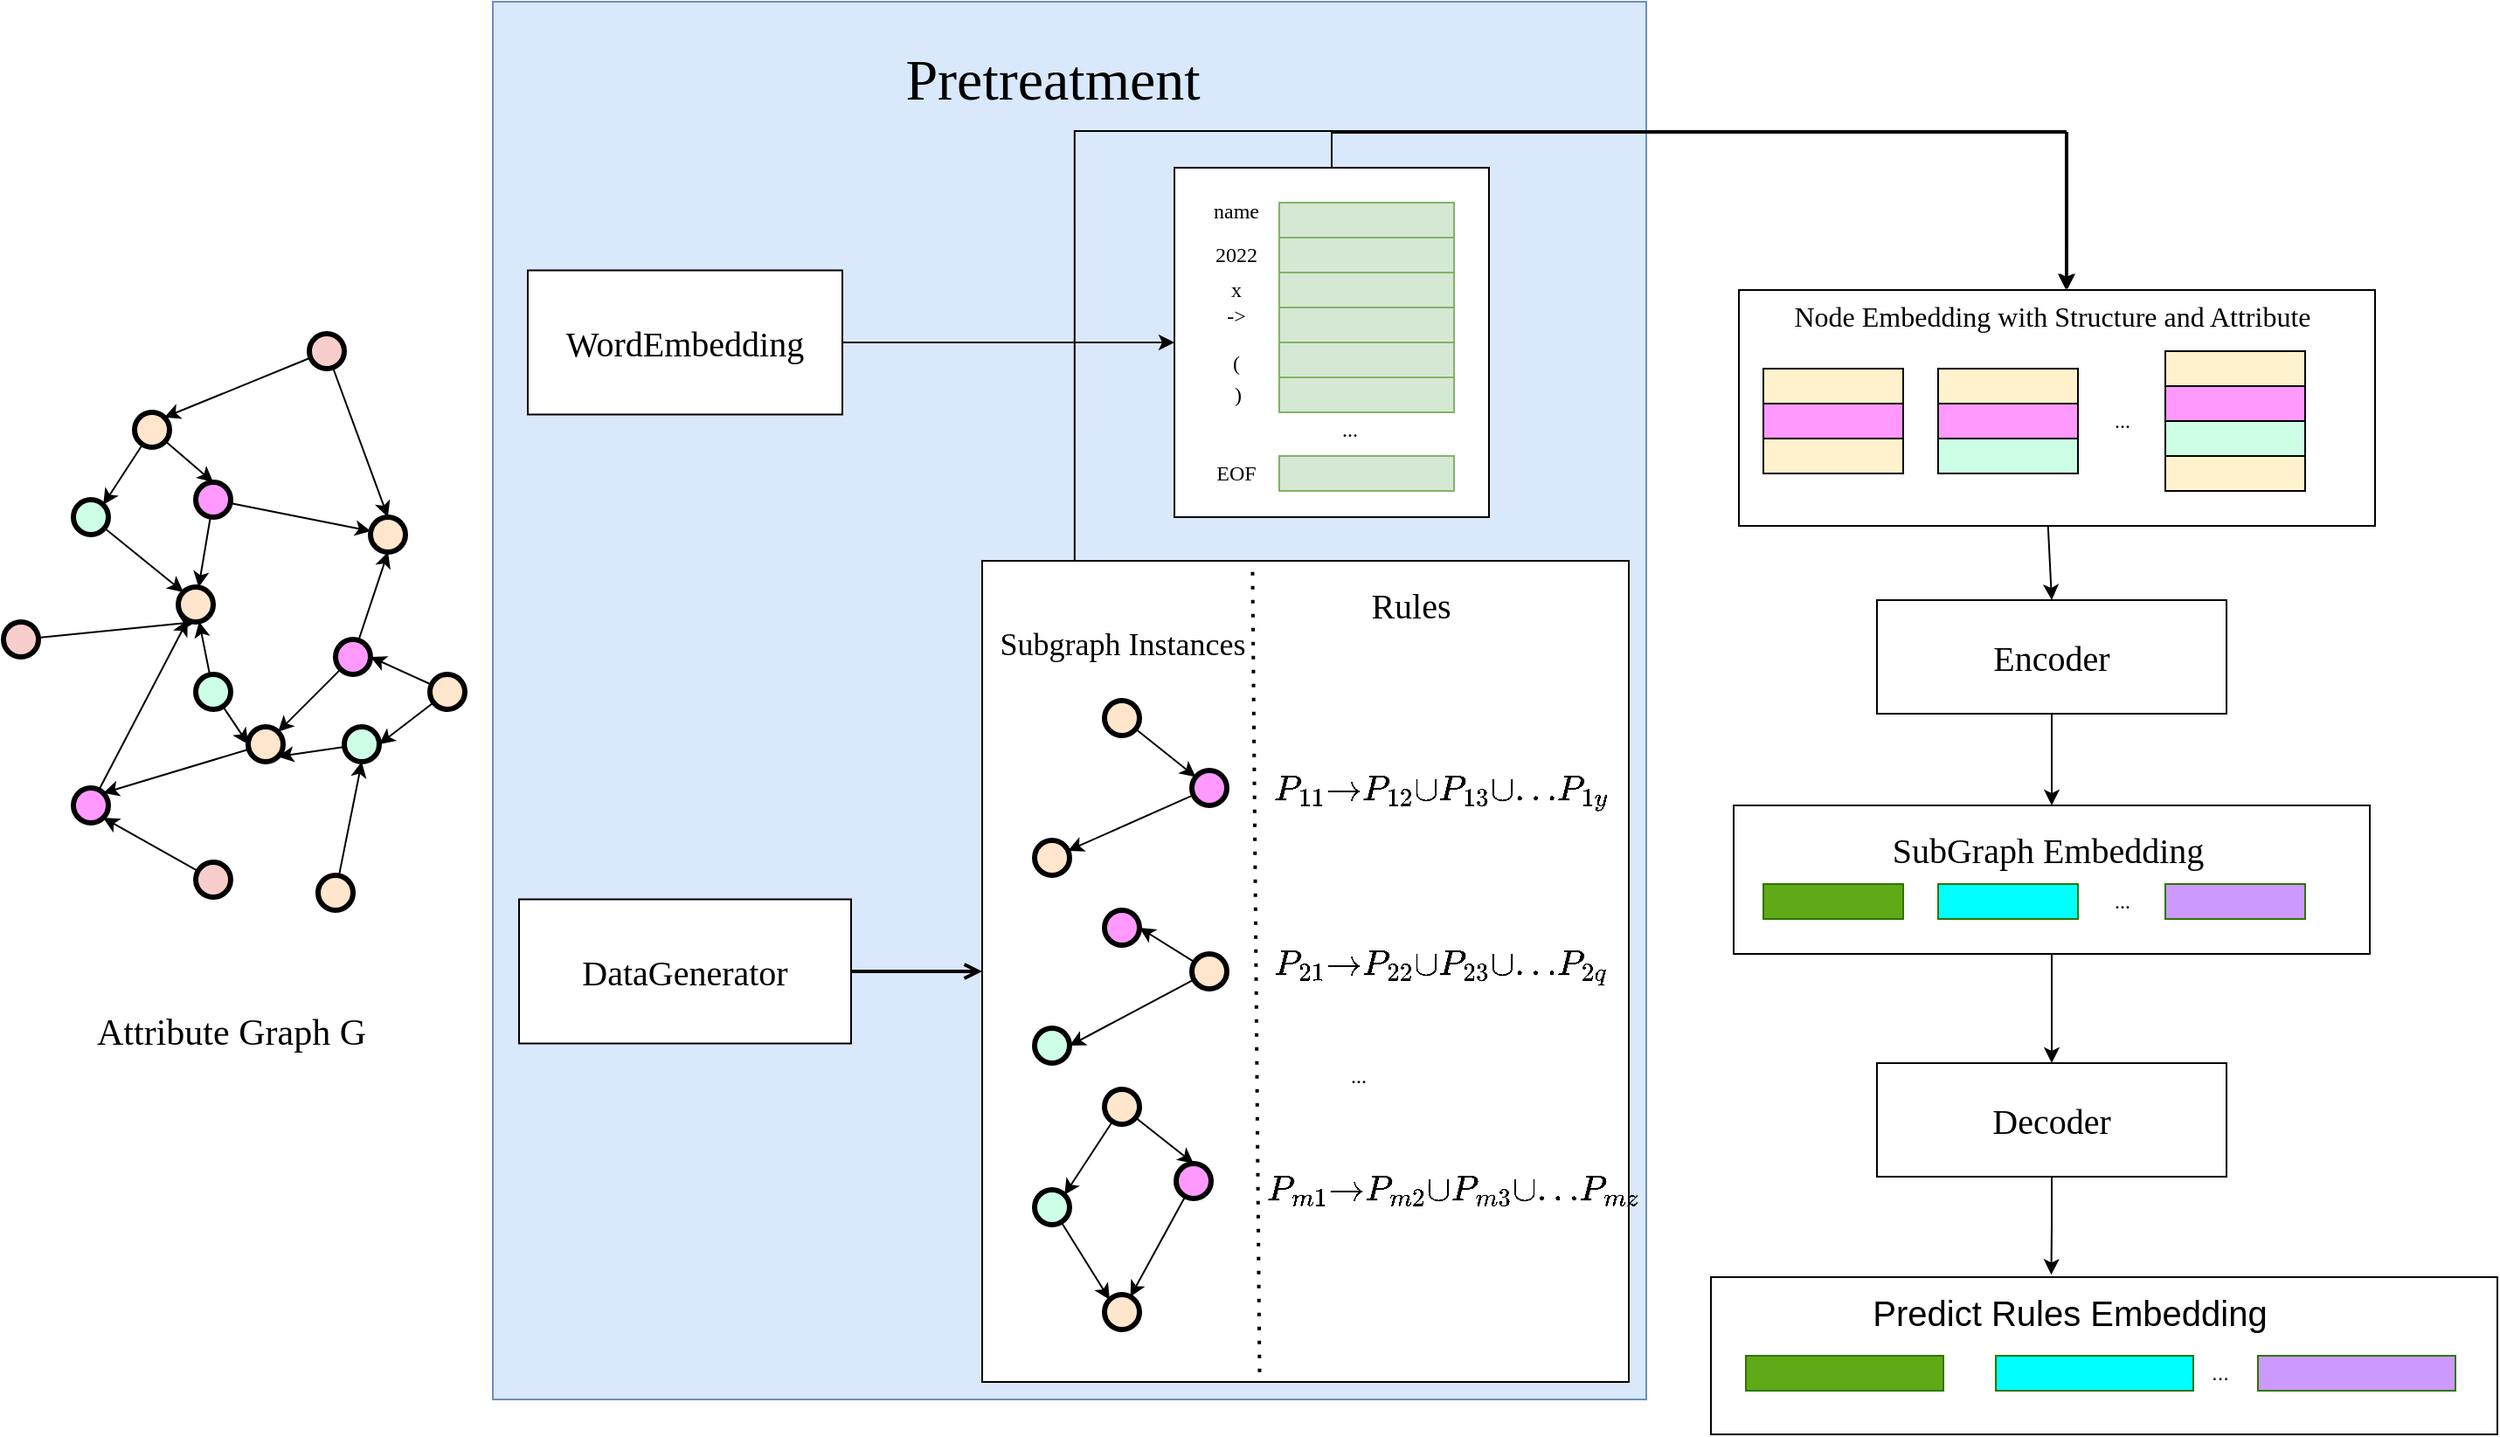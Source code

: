 <mxfile version="21.3.2" type="github">
  <diagram id="YgVjmNeeTJTMkVuTX1qY" name="第 1 页">
    <mxGraphModel dx="2221" dy="1983" grid="1" gridSize="10" guides="1" tooltips="1" connect="1" arrows="1" fold="1" page="1" pageScale="1" pageWidth="827" pageHeight="1169" math="1" shadow="0">
      <root>
        <mxCell id="0" />
        <mxCell id="1" parent="0" />
        <mxCell id="9s3qkHR6bOh1nxQZLDKp-53" value="" style="whiteSpace=wrap;html=1;" vertex="1" parent="1">
          <mxGeometry x="827" y="340" width="450" height="90" as="geometry" />
        </mxCell>
        <mxCell id="9s3qkHR6bOh1nxQZLDKp-37" value="" style="rounded=0;whiteSpace=wrap;html=1;gradientDirection=north;fillColor=#dae8fc;strokeColor=#6c8ebf;fontFamily=Times New Roman;" vertex="1" parent="1">
          <mxGeometry x="130" y="-390" width="660" height="800" as="geometry" />
        </mxCell>
        <mxCell id="9s3qkHR6bOh1nxQZLDKp-43" style="edgeStyle=orthogonalEdgeStyle;rounded=0;orthogonalLoop=1;jettySize=auto;html=1;entryX=0.528;entryY=-0.011;entryDx=0;entryDy=0;entryPerimeter=0;fontFamily=Times New Roman;" edge="1" parent="1" source="9s3qkHR6bOh1nxQZLDKp-35" target="o_sgE8OzQir2t5ASwDxD-76">
          <mxGeometry relative="1" as="geometry">
            <Array as="points">
              <mxPoint x="610" y="-315" />
              <mxPoint x="1031" y="-315" />
            </Array>
          </mxGeometry>
        </mxCell>
        <mxCell id="9s3qkHR6bOh1nxQZLDKp-35" value="" style="rounded=0;whiteSpace=wrap;html=1;fontFamily=Times New Roman;" vertex="1" parent="1">
          <mxGeometry x="520" y="-295" width="180" height="200" as="geometry" />
        </mxCell>
        <mxCell id="9s3qkHR6bOh1nxQZLDKp-46" style="edgeStyle=orthogonalEdgeStyle;rounded=0;orthogonalLoop=1;jettySize=auto;html=1;entryX=0.5;entryY=0;entryDx=0;entryDy=0;" edge="1" parent="1" source="9s3qkHR6bOh1nxQZLDKp-29" target="9s3qkHR6bOh1nxQZLDKp-33">
          <mxGeometry relative="1" as="geometry" />
        </mxCell>
        <mxCell id="9s3qkHR6bOh1nxQZLDKp-29" value="" style="rounded=0;whiteSpace=wrap;html=1;fontFamily=Times New Roman;" vertex="1" parent="1">
          <mxGeometry x="840" y="70" width="364" height="85" as="geometry" />
        </mxCell>
        <mxCell id="o_sgE8OzQir2t5ASwDxD-75" value="" style="rounded=0;whiteSpace=wrap;html=1;strokeWidth=1;fontFamily=Times New Roman;fontSize=12;" parent="1" vertex="1">
          <mxGeometry x="843" y="-225" width="364" height="135" as="geometry" />
        </mxCell>
        <mxCell id="o_sgE8OzQir2t5ASwDxD-49" value="" style="rounded=0;whiteSpace=wrap;html=1;strokeWidth=1;fontFamily=Times New Roman;fontSize=12;" parent="1" vertex="1">
          <mxGeometry x="410" y="-70" width="370" height="470" as="geometry" />
        </mxCell>
        <mxCell id="9s3qkHR6bOh1nxQZLDKp-32" style="edgeStyle=orthogonalEdgeStyle;rounded=0;orthogonalLoop=1;jettySize=auto;html=1;entryX=0.5;entryY=0;entryDx=0;entryDy=0;fontFamily=Times New Roman;" edge="1" parent="1" source="hbj6Zmw99jq0ys3fm93o-1" target="9s3qkHR6bOh1nxQZLDKp-29">
          <mxGeometry relative="1" as="geometry" />
        </mxCell>
        <mxCell id="hbj6Zmw99jq0ys3fm93o-1" value="&lt;font style=&quot;font-size: 20px;&quot;&gt;Encoder&lt;/font&gt;" style="rounded=0;whiteSpace=wrap;html=1;fontFamily=Times New Roman;" parent="1" vertex="1">
          <mxGeometry x="922" y="-47.5" width="200" height="65" as="geometry" />
        </mxCell>
        <mxCell id="o_sgE8OzQir2t5ASwDxD-80" style="edgeStyle=none;shape=connector;rounded=0;orthogonalLoop=1;jettySize=auto;html=1;labelBackgroundColor=default;strokeColor=default;strokeWidth=2;fontFamily=Times New Roman;fontSize=12;fontColor=#000000;endArrow=open;endFill=0;" parent="1" source="hbj6Zmw99jq0ys3fm93o-16" target="o_sgE8OzQir2t5ASwDxD-49" edge="1">
          <mxGeometry relative="1" as="geometry" />
        </mxCell>
        <mxCell id="hbj6Zmw99jq0ys3fm93o-16" value="&lt;font style=&quot;font-size: 20px;&quot;&gt;DataGenerator&lt;/font&gt;" style="rounded=0;whiteSpace=wrap;html=1;fontFamily=Times New Roman;" parent="1" vertex="1">
          <mxGeometry x="145" y="123.75" width="190" height="82.5" as="geometry" />
        </mxCell>
        <mxCell id="hbj6Zmw99jq0ys3fm93o-36" value="&lt;font style=&quot;font-size: 21px;&quot;&gt;Attribute Graph G&lt;/font&gt;" style="text;html=1;align=center;verticalAlign=middle;resizable=0;points=[];autosize=1;strokeColor=none;fillColor=none;fontSize=16;strokeWidth=3;fontFamily=Times New Roman;" parent="1" vertex="1">
          <mxGeometry x="-110" y="180" width="180" height="40" as="geometry" />
        </mxCell>
        <mxCell id="hbj6Zmw99jq0ys3fm93o-18" value="" style="ellipse;whiteSpace=wrap;html=1;aspect=fixed;fillColor=#FF99FF;strokeColor=#000000;strokeWidth=3;fontFamily=Times New Roman;" parent="1" vertex="1">
          <mxGeometry x="-40" y="-115" width="20" height="20" as="geometry" />
        </mxCell>
        <mxCell id="hbj6Zmw99jq0ys3fm93o-19" value="" style="ellipse;whiteSpace=wrap;html=1;aspect=fixed;fillColor=#CCFFE6;strokeColor=#000000;strokeWidth=3;fontFamily=Times New Roman;" parent="1" vertex="1">
          <mxGeometry x="-110" y="-105" width="20" height="20" as="geometry" />
        </mxCell>
        <mxCell id="hbj6Zmw99jq0ys3fm93o-20" value="" style="ellipse;whiteSpace=wrap;html=1;aspect=fixed;fillColor=#ffe6cc;strokeColor=#000000;strokeWidth=3;fontFamily=Times New Roman;" parent="1" vertex="1">
          <mxGeometry x="60" y="-95" width="20" height="20" as="geometry" />
        </mxCell>
        <mxCell id="hbj6Zmw99jq0ys3fm93o-29" style="edgeStyle=none;rounded=0;orthogonalLoop=1;jettySize=auto;html=1;fontFamily=Times New Roman;" parent="1" source="hbj6Zmw99jq0ys3fm93o-18" target="hbj6Zmw99jq0ys3fm93o-20" edge="1">
          <mxGeometry relative="1" as="geometry" />
        </mxCell>
        <mxCell id="o_sgE8OzQir2t5ASwDxD-15" style="edgeStyle=none;rounded=0;orthogonalLoop=1;jettySize=auto;html=1;entryX=0;entryY=0.5;entryDx=0;entryDy=0;strokeWidth=1;fontFamily=Times New Roman;fontSize=12;fontColor=#000000;" parent="1" source="hbj6Zmw99jq0ys3fm93o-21" target="hbj6Zmw99jq0ys3fm93o-26" edge="1">
          <mxGeometry relative="1" as="geometry" />
        </mxCell>
        <mxCell id="hbj6Zmw99jq0ys3fm93o-21" value="" style="ellipse;whiteSpace=wrap;html=1;aspect=fixed;fillColor=#CCFFE6;strokeColor=#000000;strokeWidth=3;fontFamily=Times New Roman;" parent="1" vertex="1">
          <mxGeometry x="-40" y="-5" width="20" height="20" as="geometry" />
        </mxCell>
        <mxCell id="hbj6Zmw99jq0ys3fm93o-22" value="" style="ellipse;whiteSpace=wrap;html=1;aspect=fixed;fillColor=#ffe6cc;strokeColor=#000000;strokeWidth=3;fontFamily=Times New Roman;" parent="1" vertex="1">
          <mxGeometry x="-50" y="-55" width="20" height="20" as="geometry" />
        </mxCell>
        <mxCell id="hbj6Zmw99jq0ys3fm93o-28" style="rounded=0;orthogonalLoop=1;jettySize=auto;html=1;fontFamily=Times New Roman;" parent="1" source="hbj6Zmw99jq0ys3fm93o-18" target="hbj6Zmw99jq0ys3fm93o-22" edge="1">
          <mxGeometry relative="1" as="geometry" />
        </mxCell>
        <mxCell id="hbj6Zmw99jq0ys3fm93o-33" style="edgeStyle=none;rounded=0;orthogonalLoop=1;jettySize=auto;html=1;entryX=0;entryY=0;entryDx=0;entryDy=0;fontFamily=Times New Roman;" parent="1" source="hbj6Zmw99jq0ys3fm93o-19" target="hbj6Zmw99jq0ys3fm93o-22" edge="1">
          <mxGeometry relative="1" as="geometry" />
        </mxCell>
        <mxCell id="hbj6Zmw99jq0ys3fm93o-32" style="edgeStyle=none;rounded=0;orthogonalLoop=1;jettySize=auto;html=1;fontFamily=Times New Roman;" parent="1" source="hbj6Zmw99jq0ys3fm93o-21" target="hbj6Zmw99jq0ys3fm93o-22" edge="1">
          <mxGeometry relative="1" as="geometry" />
        </mxCell>
        <mxCell id="o_sgE8OzQir2t5ASwDxD-7" style="edgeStyle=none;rounded=0;orthogonalLoop=1;jettySize=auto;html=1;entryX=0.5;entryY=1;entryDx=0;entryDy=0;strokeWidth=1;fontFamily=Times New Roman;fontSize=12;fontColor=#000000;" parent="1" source="hbj6Zmw99jq0ys3fm93o-23" target="hbj6Zmw99jq0ys3fm93o-20" edge="1">
          <mxGeometry relative="1" as="geometry" />
        </mxCell>
        <mxCell id="hbj6Zmw99jq0ys3fm93o-23" value="" style="ellipse;whiteSpace=wrap;html=1;aspect=fixed;fillColor=#FF99FF;strokeColor=#000000;strokeWidth=3;fontFamily=Times New Roman;" parent="1" vertex="1">
          <mxGeometry x="40" y="-25" width="20" height="20" as="geometry" />
        </mxCell>
        <mxCell id="9s3qkHR6bOh1nxQZLDKp-66" style="rounded=0;orthogonalLoop=1;jettySize=auto;html=1;entryX=1;entryY=0;entryDx=0;entryDy=0;" edge="1" parent="1" source="hbj6Zmw99jq0ys3fm93o-26" target="9s3qkHR6bOh1nxQZLDKp-63">
          <mxGeometry relative="1" as="geometry" />
        </mxCell>
        <mxCell id="hbj6Zmw99jq0ys3fm93o-26" value="" style="ellipse;whiteSpace=wrap;html=1;aspect=fixed;fillColor=#ffe6cc;strokeColor=#000000;strokeWidth=3;fontFamily=Times New Roman;" parent="1" vertex="1">
          <mxGeometry x="-10" y="25" width="20" height="20" as="geometry" />
        </mxCell>
        <mxCell id="hbj6Zmw99jq0ys3fm93o-31" style="edgeStyle=none;rounded=0;orthogonalLoop=1;jettySize=auto;html=1;fontFamily=Times New Roman;" parent="1" source="hbj6Zmw99jq0ys3fm93o-23" target="hbj6Zmw99jq0ys3fm93o-26" edge="1">
          <mxGeometry relative="1" as="geometry" />
        </mxCell>
        <mxCell id="o_sgE8OzQir2t5ASwDxD-13" style="edgeStyle=none;rounded=0;orthogonalLoop=1;jettySize=auto;html=1;entryX=1;entryY=1;entryDx=0;entryDy=0;strokeWidth=1;fontFamily=Times New Roman;fontSize=12;fontColor=#000000;" parent="1" source="o_sgE8OzQir2t5ASwDxD-12" target="hbj6Zmw99jq0ys3fm93o-26" edge="1">
          <mxGeometry relative="1" as="geometry" />
        </mxCell>
        <mxCell id="o_sgE8OzQir2t5ASwDxD-12" value="" style="ellipse;whiteSpace=wrap;html=1;aspect=fixed;fillColor=#CCFFE6;strokeColor=#000000;strokeWidth=3;fontFamily=Times New Roman;" parent="1" vertex="1">
          <mxGeometry x="45" y="25" width="20" height="20" as="geometry" />
        </mxCell>
        <mxCell id="o_sgE8OzQir2t5ASwDxD-22" style="edgeStyle=none;rounded=0;orthogonalLoop=1;jettySize=auto;html=1;entryX=1;entryY=0.5;entryDx=0;entryDy=0;strokeWidth=1;fontFamily=Times New Roman;fontSize=12;fontColor=#000000;" parent="1" source="o_sgE8OzQir2t5ASwDxD-17" target="o_sgE8OzQir2t5ASwDxD-12" edge="1">
          <mxGeometry relative="1" as="geometry" />
        </mxCell>
        <mxCell id="o_sgE8OzQir2t5ASwDxD-23" style="edgeStyle=none;rounded=0;orthogonalLoop=1;jettySize=auto;html=1;entryX=1;entryY=0.5;entryDx=0;entryDy=0;strokeWidth=1;fontFamily=Times New Roman;fontSize=12;fontColor=#000000;" parent="1" source="o_sgE8OzQir2t5ASwDxD-17" target="hbj6Zmw99jq0ys3fm93o-23" edge="1">
          <mxGeometry relative="1" as="geometry" />
        </mxCell>
        <mxCell id="o_sgE8OzQir2t5ASwDxD-17" value="" style="ellipse;whiteSpace=wrap;html=1;aspect=fixed;fillColor=#ffe6cc;strokeColor=#000000;strokeWidth=3;fontFamily=Times New Roman;" parent="1" vertex="1">
          <mxGeometry x="94" y="-5" width="20" height="20" as="geometry" />
        </mxCell>
        <mxCell id="o_sgE8OzQir2t5ASwDxD-25" style="edgeStyle=none;rounded=0;orthogonalLoop=1;jettySize=auto;html=1;entryX=0.5;entryY=1;entryDx=0;entryDy=0;strokeWidth=1;fontFamily=Times New Roman;fontSize=12;fontColor=#000000;" parent="1" source="o_sgE8OzQir2t5ASwDxD-18" target="hbj6Zmw99jq0ys3fm93o-22" edge="1">
          <mxGeometry relative="1" as="geometry" />
        </mxCell>
        <mxCell id="o_sgE8OzQir2t5ASwDxD-18" value="" style="ellipse;whiteSpace=wrap;html=1;aspect=fixed;fillColor=#f8cecc;strokeColor=#000000;strokeWidth=3;fontFamily=Times New Roman;" parent="1" vertex="1">
          <mxGeometry x="-150" y="-35" width="20" height="20" as="geometry" />
        </mxCell>
        <mxCell id="o_sgE8OzQir2t5ASwDxD-20" style="edgeStyle=none;rounded=0;orthogonalLoop=1;jettySize=auto;html=1;entryX=1;entryY=0;entryDx=0;entryDy=0;strokeWidth=1;fontFamily=Times New Roman;fontSize=12;fontColor=#000000;" parent="1" source="o_sgE8OzQir2t5ASwDxD-19" target="hbj6Zmw99jq0ys3fm93o-19" edge="1">
          <mxGeometry relative="1" as="geometry" />
        </mxCell>
        <mxCell id="o_sgE8OzQir2t5ASwDxD-21" style="edgeStyle=none;rounded=0;orthogonalLoop=1;jettySize=auto;html=1;entryX=0.5;entryY=0;entryDx=0;entryDy=0;strokeWidth=1;fontFamily=Times New Roman;fontSize=12;fontColor=#000000;" parent="1" source="o_sgE8OzQir2t5ASwDxD-19" target="hbj6Zmw99jq0ys3fm93o-18" edge="1">
          <mxGeometry relative="1" as="geometry" />
        </mxCell>
        <mxCell id="o_sgE8OzQir2t5ASwDxD-19" value="" style="ellipse;whiteSpace=wrap;html=1;aspect=fixed;fillColor=#ffe6cc;strokeColor=#000000;strokeWidth=3;fontFamily=Times New Roman;" parent="1" vertex="1">
          <mxGeometry x="-75" y="-155" width="20" height="20" as="geometry" />
        </mxCell>
        <mxCell id="o_sgE8OzQir2t5ASwDxD-35" value="" style="ellipse;whiteSpace=wrap;html=1;aspect=fixed;fillColor=#CCFFE6;strokeColor=#000000;strokeWidth=3;fontFamily=Times New Roman;" parent="1" vertex="1">
          <mxGeometry x="440" y="290" width="20" height="20" as="geometry" />
        </mxCell>
        <mxCell id="o_sgE8OzQir2t5ASwDxD-38" style="edgeStyle=none;rounded=0;orthogonalLoop=1;jettySize=auto;html=1;entryX=0;entryY=0;entryDx=0;entryDy=0;fontFamily=Times New Roman;" parent="1" source="o_sgE8OzQir2t5ASwDxD-35" target="o_sgE8OzQir2t5ASwDxD-36" edge="1">
          <mxGeometry relative="1" as="geometry" />
        </mxCell>
        <mxCell id="o_sgE8OzQir2t5ASwDxD-39" style="edgeStyle=none;rounded=0;orthogonalLoop=1;jettySize=auto;html=1;entryX=1;entryY=0;entryDx=0;entryDy=0;strokeWidth=1;fontFamily=Times New Roman;fontSize=12;fontColor=#000000;" parent="1" source="o_sgE8OzQir2t5ASwDxD-41" target="o_sgE8OzQir2t5ASwDxD-35" edge="1">
          <mxGeometry relative="1" as="geometry" />
        </mxCell>
        <mxCell id="o_sgE8OzQir2t5ASwDxD-40" style="edgeStyle=none;rounded=0;orthogonalLoop=1;jettySize=auto;html=1;entryX=0.5;entryY=0;entryDx=0;entryDy=0;strokeWidth=1;fontFamily=Times New Roman;fontSize=12;fontColor=#000000;" parent="1" source="o_sgE8OzQir2t5ASwDxD-41" target="o_sgE8OzQir2t5ASwDxD-42" edge="1">
          <mxGeometry relative="1" as="geometry">
            <mxPoint x="560" y="280" as="targetPoint" />
          </mxGeometry>
        </mxCell>
        <mxCell id="o_sgE8OzQir2t5ASwDxD-41" value="" style="ellipse;whiteSpace=wrap;html=1;aspect=fixed;fillColor=#ffe6cc;strokeColor=#000000;strokeWidth=3;fontFamily=Times New Roman;" parent="1" vertex="1">
          <mxGeometry x="480" y="232.5" width="20" height="20" as="geometry" />
        </mxCell>
        <mxCell id="o_sgE8OzQir2t5ASwDxD-45" style="edgeStyle=none;rounded=0;orthogonalLoop=1;jettySize=auto;html=1;strokeWidth=1;fontFamily=Times New Roman;fontSize=12;fontColor=#000000;" parent="1" source="o_sgE8OzQir2t5ASwDxD-42" target="o_sgE8OzQir2t5ASwDxD-36" edge="1">
          <mxGeometry relative="1" as="geometry" />
        </mxCell>
        <mxCell id="o_sgE8OzQir2t5ASwDxD-42" value="" style="ellipse;whiteSpace=wrap;html=1;aspect=fixed;fillColor=#FF99FF;strokeColor=#000000;strokeWidth=3;fontFamily=Times New Roman;" parent="1" vertex="1">
          <mxGeometry x="521" y="275" width="20" height="20" as="geometry" />
        </mxCell>
        <mxCell id="o_sgE8OzQir2t5ASwDxD-47" value="..." style="text;html=1;align=center;verticalAlign=middle;resizable=0;points=[];autosize=1;strokeColor=none;fillColor=none;fontSize=12;fontFamily=Times New Roman;fontColor=#000000;" parent="1" vertex="1">
          <mxGeometry x="610" y="210" width="30" height="30" as="geometry" />
        </mxCell>
        <mxCell id="o_sgE8OzQir2t5ASwDxD-52" value="" style="endArrow=none;html=1;rounded=0;dashed=1;dashPattern=1 3;labelBackgroundColor=default;strokeColor=default;strokeWidth=2;fontFamily=Times New Roman;fontSize=12;fontColor=#000000;shape=connector;entryX=0.418;entryY=0.001;entryDx=0;entryDy=0;entryPerimeter=0;exitX=0.429;exitY=0.988;exitDx=0;exitDy=0;exitPerimeter=0;" parent="1" source="o_sgE8OzQir2t5ASwDxD-49" target="o_sgE8OzQir2t5ASwDxD-49" edge="1">
          <mxGeometry width="50" height="50" relative="1" as="geometry">
            <mxPoint x="610" y="190" as="sourcePoint" />
            <mxPoint x="660" y="140" as="targetPoint" />
          </mxGeometry>
        </mxCell>
        <mxCell id="o_sgE8OzQir2t5ASwDxD-53" value="&lt;font style=&quot;font-size: 18px;&quot;&gt;Subgraph Instances&lt;/font&gt;" style="text;html=1;align=center;verticalAlign=middle;resizable=0;points=[];autosize=1;strokeColor=none;fillColor=none;fontSize=13;fontFamily=Times New Roman;fontColor=#000000;" parent="1" vertex="1">
          <mxGeometry x="410" y="-42.5" width="160" height="40" as="geometry" />
        </mxCell>
        <mxCell id="o_sgE8OzQir2t5ASwDxD-54" value="&lt;font style=&quot;font-size: 20px;&quot;&gt;Rules&lt;/font&gt;" style="text;html=1;align=center;verticalAlign=middle;resizable=0;points=[];autosize=1;strokeColor=none;fillColor=none;fontSize=12;fontFamily=Times New Roman;fontColor=#000000;" parent="1" vertex="1">
          <mxGeometry x="620" y="-65" width="70" height="40" as="geometry" />
        </mxCell>
        <mxCell id="o_sgE8OzQir2t5ASwDxD-34" value="&lt;font style=&quot;font-size: 20px;&quot;&gt;$$P_{21}{\rightarrow}P_{22}{\cup}P_{23}{\cup}{...}P_{2q}$$&lt;/font&gt;" style="text;html=1;align=center;verticalAlign=middle;resizable=0;points=[];autosize=1;strokeColor=none;fillColor=none;fontSize=12;fontFamily=Times New Roman;fontColor=#000000;strokeWidth=3;" parent="1" vertex="1">
          <mxGeometry x="392" y="140" width="560" height="40" as="geometry" />
        </mxCell>
        <mxCell id="hbj6Zmw99jq0ys3fm93o-42" value="" style="ellipse;whiteSpace=wrap;html=1;aspect=fixed;fillColor=#ffe6cc;strokeColor=#000000;strokeWidth=3;container=0;fontFamily=Times New Roman;" parent="1" vertex="1">
          <mxGeometry x="480" y="10" width="20" height="20" as="geometry" />
        </mxCell>
        <mxCell id="hbj6Zmw99jq0ys3fm93o-49" value="" style="ellipse;whiteSpace=wrap;html=1;aspect=fixed;fillColor=#FF99FF;strokeColor=#000000;strokeWidth=3;container=0;fontFamily=Times New Roman;" parent="1" vertex="1">
          <mxGeometry x="530" y="50" width="20" height="20" as="geometry" />
        </mxCell>
        <mxCell id="hbj6Zmw99jq0ys3fm93o-50" style="edgeStyle=none;rounded=0;orthogonalLoop=1;jettySize=auto;html=1;fontFamily=Times New Roman;" parent="1" source="hbj6Zmw99jq0ys3fm93o-42" target="hbj6Zmw99jq0ys3fm93o-49" edge="1">
          <mxGeometry relative="1" as="geometry" />
        </mxCell>
        <mxCell id="hbj6Zmw99jq0ys3fm93o-51" value="" style="ellipse;whiteSpace=wrap;html=1;aspect=fixed;fillColor=#ffe6cc;strokeColor=#000000;strokeWidth=3;container=0;fontFamily=Times New Roman;" parent="1" vertex="1">
          <mxGeometry x="440" y="90" width="20" height="20" as="geometry" />
        </mxCell>
        <mxCell id="hbj6Zmw99jq0ys3fm93o-52" style="edgeStyle=none;rounded=0;orthogonalLoop=1;jettySize=auto;html=1;fontFamily=Times New Roman;" parent="1" source="hbj6Zmw99jq0ys3fm93o-49" target="hbj6Zmw99jq0ys3fm93o-51" edge="1">
          <mxGeometry relative="1" as="geometry" />
        </mxCell>
        <mxCell id="o_sgE8OzQir2t5ASwDxD-26" value="" style="ellipse;whiteSpace=wrap;html=1;aspect=fixed;fillColor=#FF99FF;strokeColor=#000000;strokeWidth=3;fontFamily=Times New Roman;" parent="1" vertex="1">
          <mxGeometry x="480" y="130" width="20" height="20" as="geometry" />
        </mxCell>
        <mxCell id="o_sgE8OzQir2t5ASwDxD-27" value="" style="ellipse;whiteSpace=wrap;html=1;aspect=fixed;fillColor=#CCFFE6;strokeColor=#000000;strokeWidth=3;fontFamily=Times New Roman;" parent="1" vertex="1">
          <mxGeometry x="440" y="197.5" width="20" height="20" as="geometry" />
        </mxCell>
        <mxCell id="o_sgE8OzQir2t5ASwDxD-28" style="edgeStyle=none;rounded=0;orthogonalLoop=1;jettySize=auto;html=1;entryX=1;entryY=0.5;entryDx=0;entryDy=0;strokeWidth=1;fontFamily=Times New Roman;fontSize=12;fontColor=#000000;" parent="1" source="o_sgE8OzQir2t5ASwDxD-30" target="o_sgE8OzQir2t5ASwDxD-27" edge="1">
          <mxGeometry relative="1" as="geometry" />
        </mxCell>
        <mxCell id="o_sgE8OzQir2t5ASwDxD-29" style="edgeStyle=none;rounded=0;orthogonalLoop=1;jettySize=auto;html=1;entryX=1;entryY=0.5;entryDx=0;entryDy=0;strokeWidth=1;fontFamily=Times New Roman;fontSize=12;fontColor=#000000;" parent="1" source="o_sgE8OzQir2t5ASwDxD-30" target="o_sgE8OzQir2t5ASwDxD-26" edge="1">
          <mxGeometry relative="1" as="geometry" />
        </mxCell>
        <mxCell id="o_sgE8OzQir2t5ASwDxD-30" value="" style="ellipse;whiteSpace=wrap;html=1;aspect=fixed;fillColor=#ffe6cc;strokeColor=#000000;strokeWidth=3;fontFamily=Times New Roman;" parent="1" vertex="1">
          <mxGeometry x="530" y="155" width="20" height="20" as="geometry" />
        </mxCell>
        <mxCell id="o_sgE8OzQir2t5ASwDxD-3" value="&lt;font style=&quot;font-size: 20px;&quot;&gt;$$P_{11}{\rightarrow}P_{12}{\cup}P_{13}{\cup}{...}P_{1y}$$&lt;/font&gt;" style="text;html=1;align=center;verticalAlign=middle;resizable=0;points=[];autosize=1;strokeColor=none;fillColor=none;fontSize=12;fontFamily=Times New Roman;fontColor=#000000;strokeWidth=3;" parent="1" vertex="1">
          <mxGeometry x="397" y="40" width="550" height="40" as="geometry" />
        </mxCell>
        <mxCell id="o_sgE8OzQir2t5ASwDxD-46" value="&lt;font style=&quot;font-size: 20px;&quot;&gt;$$P_{m1}{\rightarrow}P_{m2}{\cup}P_{m3}{\cup}{...}P_{mz}$$&lt;/font&gt;" style="text;whiteSpace=wrap;html=1;fontSize=12;fontFamily=Times New Roman;fontColor=#000000;" parent="1" vertex="1">
          <mxGeometry x="571" y="250" width="146" height="40" as="geometry" />
        </mxCell>
        <mxCell id="o_sgE8OzQir2t5ASwDxD-36" value="" style="ellipse;whiteSpace=wrap;html=1;aspect=fixed;fillColor=#ffe6cc;strokeColor=#000000;strokeWidth=3;fontFamily=Times New Roman;" parent="1" vertex="1">
          <mxGeometry x="480" y="350" width="20" height="20" as="geometry" />
        </mxCell>
        <mxCell id="o_sgE8OzQir2t5ASwDxD-71" value="..." style="text;html=1;align=center;verticalAlign=middle;resizable=0;points=[];autosize=1;strokeColor=none;fillColor=none;fontSize=12;fontFamily=Times New Roman;fontColor=#000000;" parent="1" vertex="1">
          <mxGeometry x="1047" y="-165" width="30" height="30" as="geometry" />
        </mxCell>
        <mxCell id="o_sgE8OzQir2t5ASwDxD-72" value="" style="group;fontFamily=Times New Roman;" parent="1" vertex="1" connectable="0">
          <mxGeometry x="857" y="-180" width="90" height="60" as="geometry" />
        </mxCell>
        <mxCell id="o_sgE8OzQir2t5ASwDxD-57" value="" style="rounded=0;whiteSpace=wrap;html=1;fillColor=#fff2cc;strokeColor=#000000;fontFamily=Times New Roman;" parent="o_sgE8OzQir2t5ASwDxD-72" vertex="1">
          <mxGeometry width="80.0" height="20" as="geometry" />
        </mxCell>
        <mxCell id="o_sgE8OzQir2t5ASwDxD-58" value="" style="rounded=0;whiteSpace=wrap;html=1;fillColor=#FF99FF;strokeColor=#000000;fontFamily=Times New Roman;" parent="o_sgE8OzQir2t5ASwDxD-72" vertex="1">
          <mxGeometry y="20" width="80.0" height="20" as="geometry" />
        </mxCell>
        <mxCell id="o_sgE8OzQir2t5ASwDxD-59" value="" style="rounded=0;whiteSpace=wrap;html=1;fillColor=#fff2cc;strokeColor=#000000;fontFamily=Times New Roman;" parent="o_sgE8OzQir2t5ASwDxD-72" vertex="1">
          <mxGeometry y="40" width="80.0" height="20" as="geometry" />
        </mxCell>
        <mxCell id="o_sgE8OzQir2t5ASwDxD-73" value="" style="group;fontFamily=Times New Roman;fillColor=#CCFFE6;" parent="1" vertex="1" connectable="0">
          <mxGeometry x="957" y="-180" width="80" height="60" as="geometry" />
        </mxCell>
        <mxCell id="o_sgE8OzQir2t5ASwDxD-64" value="" style="rounded=0;whiteSpace=wrap;html=1;fillColor=#fff2cc;strokeColor=#000000;fontFamily=Times New Roman;" parent="o_sgE8OzQir2t5ASwDxD-73" vertex="1">
          <mxGeometry width="80.0" height="20" as="geometry" />
        </mxCell>
        <mxCell id="o_sgE8OzQir2t5ASwDxD-65" value="" style="rounded=0;whiteSpace=wrap;html=1;fillColor=#FF99FF;strokeColor=#000000;fontFamily=Times New Roman;" parent="o_sgE8OzQir2t5ASwDxD-73" vertex="1">
          <mxGeometry y="20" width="80.0" height="20" as="geometry" />
        </mxCell>
        <mxCell id="o_sgE8OzQir2t5ASwDxD-66" value="" style="rounded=0;whiteSpace=wrap;html=1;fillColor=#CCFFE6;strokeColor=#000000;fontFamily=Times New Roman;" parent="o_sgE8OzQir2t5ASwDxD-73" vertex="1">
          <mxGeometry y="40" width="80.0" height="20" as="geometry" />
        </mxCell>
        <mxCell id="o_sgE8OzQir2t5ASwDxD-74" value="" style="group;fontFamily=Times New Roman;" parent="1" vertex="1" connectable="0">
          <mxGeometry x="1087" y="-190" width="80" height="80" as="geometry" />
        </mxCell>
        <mxCell id="o_sgE8OzQir2t5ASwDxD-67" value="" style="rounded=0;whiteSpace=wrap;html=1;fillColor=#fff2cc;strokeColor=#000000;fontFamily=Times New Roman;" parent="o_sgE8OzQir2t5ASwDxD-74" vertex="1">
          <mxGeometry width="80.0" height="20" as="geometry" />
        </mxCell>
        <mxCell id="o_sgE8OzQir2t5ASwDxD-68" value="" style="rounded=0;whiteSpace=wrap;html=1;fillColor=#FF99FF;strokeColor=#000000;fontFamily=Times New Roman;" parent="o_sgE8OzQir2t5ASwDxD-74" vertex="1">
          <mxGeometry y="20" width="80.0" height="20" as="geometry" />
        </mxCell>
        <mxCell id="o_sgE8OzQir2t5ASwDxD-69" value="" style="rounded=0;whiteSpace=wrap;html=1;fillColor=#CCFFE6;strokeColor=#000000;fontFamily=Times New Roman;" parent="o_sgE8OzQir2t5ASwDxD-74" vertex="1">
          <mxGeometry y="40" width="80.0" height="20" as="geometry" />
        </mxCell>
        <mxCell id="o_sgE8OzQir2t5ASwDxD-70" value="" style="rounded=0;whiteSpace=wrap;html=1;fillColor=#fff2cc;strokeColor=#000000;fontFamily=Times New Roman;" parent="o_sgE8OzQir2t5ASwDxD-74" vertex="1">
          <mxGeometry y="60" width="80.0" height="20" as="geometry" />
        </mxCell>
        <mxCell id="o_sgE8OzQir2t5ASwDxD-76" value="Node Embedding with Structure and Attribute" style="text;html=1;align=center;verticalAlign=middle;resizable=0;points=[];autosize=1;strokeColor=none;fillColor=none;fontSize=16;fontFamily=Times New Roman;fontColor=#000000;strokeWidth=1;" parent="1" vertex="1">
          <mxGeometry x="862" y="-225" width="320" height="30" as="geometry" />
        </mxCell>
        <mxCell id="o_sgE8OzQir2t5ASwDxD-79" value="" style="endArrow=classic;html=1;rounded=0;labelBackgroundColor=default;strokeColor=default;strokeWidth=1;fontFamily=Times New Roman;fontSize=12;fontColor=#000000;shape=connector;exitX=0.486;exitY=1.003;exitDx=0;exitDy=0;exitPerimeter=0;entryX=0.5;entryY=0;entryDx=0;entryDy=0;" parent="1" source="o_sgE8OzQir2t5ASwDxD-75" target="hbj6Zmw99jq0ys3fm93o-1" edge="1">
          <mxGeometry width="50" height="50" relative="1" as="geometry">
            <mxPoint x="917" as="sourcePoint" />
            <mxPoint x="1020" y="-60" as="targetPoint" />
          </mxGeometry>
        </mxCell>
        <mxCell id="9s3qkHR6bOh1nxQZLDKp-36" style="edgeStyle=orthogonalEdgeStyle;rounded=0;orthogonalLoop=1;jettySize=auto;html=1;entryX=0;entryY=0.5;entryDx=0;entryDy=0;fontFamily=Times New Roman;" edge="1" parent="1" source="o_sgE8OzQir2t5ASwDxD-81" target="9s3qkHR6bOh1nxQZLDKp-35">
          <mxGeometry relative="1" as="geometry" />
        </mxCell>
        <mxCell id="o_sgE8OzQir2t5ASwDxD-81" value="&lt;font style=&quot;font-size: 20px;&quot;&gt;WordEmbedding&lt;/font&gt;" style="rounded=0;whiteSpace=wrap;html=1;fontFamily=Times New Roman;" parent="1" vertex="1">
          <mxGeometry x="150" y="-236.25" width="180" height="82.5" as="geometry" />
        </mxCell>
        <mxCell id="9s3qkHR6bOh1nxQZLDKp-1" value="" style="group;fontFamily=Times New Roman;" vertex="1" connectable="0" parent="1">
          <mxGeometry x="580" y="-275" width="100" height="100" as="geometry" />
        </mxCell>
        <mxCell id="9s3qkHR6bOh1nxQZLDKp-2" value="" style="rounded=0;whiteSpace=wrap;html=1;fillColor=#d5e8d4;strokeColor=#82b366;fontFamily=Times New Roman;" vertex="1" parent="9s3qkHR6bOh1nxQZLDKp-1">
          <mxGeometry width="100" height="20" as="geometry" />
        </mxCell>
        <mxCell id="9s3qkHR6bOh1nxQZLDKp-3" value="" style="rounded=0;whiteSpace=wrap;html=1;fillColor=#d5e8d4;strokeColor=#82b366;fontFamily=Times New Roman;" vertex="1" parent="9s3qkHR6bOh1nxQZLDKp-1">
          <mxGeometry y="20" width="100" height="20" as="geometry" />
        </mxCell>
        <mxCell id="9s3qkHR6bOh1nxQZLDKp-4" value="" style="rounded=0;whiteSpace=wrap;html=1;fillColor=#d5e8d4;strokeColor=#82b366;fontFamily=Times New Roman;" vertex="1" parent="9s3qkHR6bOh1nxQZLDKp-1">
          <mxGeometry y="40" width="100" height="20" as="geometry" />
        </mxCell>
        <mxCell id="9s3qkHR6bOh1nxQZLDKp-5" value="" style="rounded=0;whiteSpace=wrap;html=1;fillColor=#d5e8d4;strokeColor=#82b366;fontFamily=Times New Roman;" vertex="1" parent="9s3qkHR6bOh1nxQZLDKp-1">
          <mxGeometry y="60" width="100" height="20" as="geometry" />
        </mxCell>
        <mxCell id="9s3qkHR6bOh1nxQZLDKp-6" value="" style="rounded=0;whiteSpace=wrap;html=1;fillColor=#d5e8d4;strokeColor=#82b366;fontFamily=Times New Roman;" vertex="1" parent="9s3qkHR6bOh1nxQZLDKp-1">
          <mxGeometry y="80" width="100" height="20" as="geometry" />
        </mxCell>
        <mxCell id="9s3qkHR6bOh1nxQZLDKp-8" value="name" style="text;html=1;align=center;verticalAlign=middle;resizable=0;points=[];autosize=1;strokeColor=none;fillColor=none;fontFamily=Times New Roman;" vertex="1" parent="1">
          <mxGeometry x="530" y="-285" width="50" height="30" as="geometry" />
        </mxCell>
        <mxCell id="9s3qkHR6bOh1nxQZLDKp-9" value="2022" style="text;html=1;align=center;verticalAlign=middle;resizable=0;points=[];autosize=1;strokeColor=none;fillColor=none;fontFamily=Times New Roman;" vertex="1" parent="1">
          <mxGeometry x="530" y="-260" width="50" height="30" as="geometry" />
        </mxCell>
        <mxCell id="9s3qkHR6bOh1nxQZLDKp-10" value="x" style="text;html=1;align=center;verticalAlign=middle;resizable=0;points=[];autosize=1;strokeColor=none;fillColor=none;fontFamily=Times New Roman;" vertex="1" parent="1">
          <mxGeometry x="540" y="-240" width="30" height="30" as="geometry" />
        </mxCell>
        <mxCell id="9s3qkHR6bOh1nxQZLDKp-11" value="-&amp;gt;" style="text;html=1;align=center;verticalAlign=middle;resizable=0;points=[];autosize=1;strokeColor=none;fillColor=none;fontFamily=Times New Roman;" vertex="1" parent="1">
          <mxGeometry x="540" y="-225" width="30" height="30" as="geometry" />
        </mxCell>
        <mxCell id="9s3qkHR6bOh1nxQZLDKp-12" value="(" style="text;html=1;align=center;verticalAlign=middle;resizable=0;points=[];autosize=1;strokeColor=none;fillColor=none;fontFamily=Times New Roman;" vertex="1" parent="1">
          <mxGeometry x="540" y="-198" width="30" height="30" as="geometry" />
        </mxCell>
        <mxCell id="9s3qkHR6bOh1nxQZLDKp-13" value="" style="rounded=0;whiteSpace=wrap;html=1;fillColor=#d5e8d4;strokeColor=#82b366;fontFamily=Times New Roman;" vertex="1" parent="1">
          <mxGeometry x="580" y="-175" width="100" height="20" as="geometry" />
        </mxCell>
        <mxCell id="9s3qkHR6bOh1nxQZLDKp-14" value=")" style="text;html=1;align=center;verticalAlign=middle;resizable=0;points=[];autosize=1;strokeColor=none;fillColor=none;fontFamily=Times New Roman;" vertex="1" parent="1">
          <mxGeometry x="541" y="-180" width="30" height="30" as="geometry" />
        </mxCell>
        <mxCell id="9s3qkHR6bOh1nxQZLDKp-16" value="..." style="text;html=1;align=center;verticalAlign=middle;resizable=0;points=[];autosize=1;strokeColor=none;fillColor=none;fontFamily=Times New Roman;" vertex="1" parent="1">
          <mxGeometry x="605" y="-160" width="30" height="30" as="geometry" />
        </mxCell>
        <mxCell id="9s3qkHR6bOh1nxQZLDKp-17" value="" style="rounded=0;whiteSpace=wrap;html=1;fillColor=#d5e8d4;strokeColor=#82b366;fontFamily=Times New Roman;" vertex="1" parent="1">
          <mxGeometry x="580" y="-130" width="100" height="20" as="geometry" />
        </mxCell>
        <mxCell id="9s3qkHR6bOh1nxQZLDKp-18" value="EOF" style="text;html=1;align=center;verticalAlign=middle;resizable=0;points=[];autosize=1;strokeColor=none;fillColor=none;fontFamily=Times New Roman;" vertex="1" parent="1">
          <mxGeometry x="530" y="-135" width="50" height="30" as="geometry" />
        </mxCell>
        <mxCell id="9s3qkHR6bOh1nxQZLDKp-23" value="" style="rounded=0;whiteSpace=wrap;html=1;fillColor=#60a917;strokeColor=#2D7600;fontFamily=Times New Roman;fontColor=#ffffff;" vertex="1" parent="1">
          <mxGeometry x="857" y="115" width="80" height="20" as="geometry" />
        </mxCell>
        <mxCell id="9s3qkHR6bOh1nxQZLDKp-26" value="" style="rounded=0;whiteSpace=wrap;html=1;fillColor=#00FFFF;strokeColor=#2D7600;fontFamily=Times New Roman;fontColor=#ffffff;" vertex="1" parent="1">
          <mxGeometry x="957" y="115" width="80" height="20" as="geometry" />
        </mxCell>
        <mxCell id="9s3qkHR6bOh1nxQZLDKp-27" value="" style="rounded=0;whiteSpace=wrap;html=1;fillColor=#CC99FF;strokeColor=#2D7600;fontFamily=Times New Roman;fontColor=#ffffff;" vertex="1" parent="1">
          <mxGeometry x="1087" y="115" width="80" height="20" as="geometry" />
        </mxCell>
        <mxCell id="9s3qkHR6bOh1nxQZLDKp-28" value="..." style="text;html=1;align=center;verticalAlign=middle;resizable=0;points=[];autosize=1;strokeColor=none;fillColor=none;fontFamily=Times New Roman;" vertex="1" parent="1">
          <mxGeometry x="1047" y="110" width="30" height="30" as="geometry" />
        </mxCell>
        <mxCell id="9s3qkHR6bOh1nxQZLDKp-30" value="&lt;font style=&quot;font-size: 20px;&quot;&gt;SubGraph Embedding&amp;nbsp;&lt;/font&gt;" style="text;html=1;align=center;verticalAlign=middle;resizable=0;points=[];autosize=1;strokeColor=none;fillColor=none;fontSize=16;fontFamily=Times New Roman;fontColor=#000000;strokeWidth=1;" vertex="1" parent="1">
          <mxGeometry x="917" y="75" width="210" height="40" as="geometry" />
        </mxCell>
        <mxCell id="9s3qkHR6bOh1nxQZLDKp-55" style="edgeStyle=orthogonalEdgeStyle;rounded=0;orthogonalLoop=1;jettySize=auto;html=1;entryX=0.459;entryY=-0.033;entryDx=0;entryDy=0;entryPerimeter=0;" edge="1" parent="1" source="9s3qkHR6bOh1nxQZLDKp-33" target="9s3qkHR6bOh1nxQZLDKp-54">
          <mxGeometry relative="1" as="geometry" />
        </mxCell>
        <mxCell id="9s3qkHR6bOh1nxQZLDKp-33" value="&lt;font style=&quot;font-size: 20px;&quot;&gt;Decoder&lt;/font&gt;" style="rounded=0;whiteSpace=wrap;html=1;fontFamily=Times New Roman;" vertex="1" parent="1">
          <mxGeometry x="922" y="217.5" width="200" height="65" as="geometry" />
        </mxCell>
        <mxCell id="9s3qkHR6bOh1nxQZLDKp-39" value="&lt;font style=&quot;font-size: 33px;&quot;&gt;Pretreatment&lt;/font&gt;" style="text;html=1;align=center;verticalAlign=middle;resizable=0;points=[];autosize=1;strokeColor=none;fillColor=none;fontFamily=Times New Roman;" vertex="1" parent="1">
          <mxGeometry x="355" y="-370" width="190" height="50" as="geometry" />
        </mxCell>
        <mxCell id="9s3qkHR6bOh1nxQZLDKp-44" value="" style="endArrow=classic;html=1;rounded=0;entryX=0.528;entryY=-0.011;entryDx=0;entryDy=0;exitX=0.143;exitY=-0.001;exitDx=0;exitDy=0;exitPerimeter=0;entryPerimeter=0;edgeStyle=orthogonalEdgeStyle;fontFamily=Times New Roman;" edge="1" parent="1" source="o_sgE8OzQir2t5ASwDxD-49" target="o_sgE8OzQir2t5ASwDxD-76">
          <mxGeometry width="50" height="50" relative="1" as="geometry">
            <mxPoint x="462.98" y="-76.47" as="sourcePoint" />
            <mxPoint x="1029.52" y="-235.32" as="targetPoint" />
            <Array as="points">
              <mxPoint x="463" y="-316" />
              <mxPoint x="1030" y="-316" />
              <mxPoint x="1030" y="-225" />
            </Array>
          </mxGeometry>
        </mxCell>
        <mxCell id="9s3qkHR6bOh1nxQZLDKp-48" value="" style="rounded=0;whiteSpace=wrap;html=1;fillColor=#60a917;strokeColor=#2D7600;fontFamily=Times New Roman;fontColor=#ffffff;" vertex="1" parent="1">
          <mxGeometry x="847" y="385" width="113" height="20" as="geometry" />
        </mxCell>
        <mxCell id="9s3qkHR6bOh1nxQZLDKp-49" value="" style="rounded=0;whiteSpace=wrap;html=1;fillColor=#00FFFF;strokeColor=#2D7600;fontFamily=Times New Roman;fontColor=#ffffff;" vertex="1" parent="1">
          <mxGeometry x="990" y="385" width="113" height="20" as="geometry" />
        </mxCell>
        <mxCell id="9s3qkHR6bOh1nxQZLDKp-50" value="" style="rounded=0;whiteSpace=wrap;html=1;fillColor=#CC99FF;strokeColor=#2D7600;fontFamily=Times New Roman;fontColor=#ffffff;" vertex="1" parent="1">
          <mxGeometry x="1140" y="385" width="113" height="20" as="geometry" />
        </mxCell>
        <mxCell id="9s3qkHR6bOh1nxQZLDKp-52" value="..." style="text;html=1;align=center;verticalAlign=middle;resizable=0;points=[];autosize=1;strokeColor=none;fillColor=none;" vertex="1" parent="1">
          <mxGeometry x="1103" y="380" width="30" height="30" as="geometry" />
        </mxCell>
        <mxCell id="9s3qkHR6bOh1nxQZLDKp-54" value="&lt;font style=&quot;font-size: 20px;&quot;&gt;Predict Rules Embedding&lt;/font&gt;" style="text;html=1;align=center;verticalAlign=middle;resizable=0;points=[];autosize=1;strokeColor=none;fillColor=none;" vertex="1" parent="1">
          <mxGeometry x="907" y="340" width="250" height="40" as="geometry" />
        </mxCell>
        <mxCell id="9s3qkHR6bOh1nxQZLDKp-67" style="rounded=0;orthogonalLoop=1;jettySize=auto;html=1;" edge="1" parent="1" source="9s3qkHR6bOh1nxQZLDKp-63" target="hbj6Zmw99jq0ys3fm93o-22">
          <mxGeometry relative="1" as="geometry" />
        </mxCell>
        <mxCell id="9s3qkHR6bOh1nxQZLDKp-63" value="" style="ellipse;whiteSpace=wrap;html=1;aspect=fixed;fillColor=#FF99FF;strokeColor=#000000;strokeWidth=3;fontFamily=Times New Roman;" vertex="1" parent="1">
          <mxGeometry x="-110" y="60" width="20" height="20" as="geometry" />
        </mxCell>
        <mxCell id="9s3qkHR6bOh1nxQZLDKp-68" style="rounded=0;orthogonalLoop=1;jettySize=auto;html=1;entryX=0.5;entryY=1;entryDx=0;entryDy=0;" edge="1" parent="1" source="9s3qkHR6bOh1nxQZLDKp-64" target="o_sgE8OzQir2t5ASwDxD-12">
          <mxGeometry relative="1" as="geometry" />
        </mxCell>
        <mxCell id="9s3qkHR6bOh1nxQZLDKp-64" value="" style="ellipse;whiteSpace=wrap;html=1;aspect=fixed;fillColor=#ffe6cc;strokeColor=#000000;strokeWidth=3;fontFamily=Times New Roman;" vertex="1" parent="1">
          <mxGeometry x="30" y="110" width="20" height="20" as="geometry" />
        </mxCell>
        <mxCell id="9s3qkHR6bOh1nxQZLDKp-74" style="rounded=0;orthogonalLoop=1;jettySize=auto;html=1;entryX=1;entryY=1;entryDx=0;entryDy=0;" edge="1" parent="1" source="9s3qkHR6bOh1nxQZLDKp-69" target="9s3qkHR6bOh1nxQZLDKp-63">
          <mxGeometry relative="1" as="geometry" />
        </mxCell>
        <mxCell id="9s3qkHR6bOh1nxQZLDKp-69" value="" style="ellipse;whiteSpace=wrap;html=1;aspect=fixed;fillColor=#f8cecc;strokeColor=#000000;strokeWidth=3;fontFamily=Times New Roman;" vertex="1" parent="1">
          <mxGeometry x="-40" y="102.5" width="20" height="20" as="geometry" />
        </mxCell>
        <mxCell id="9s3qkHR6bOh1nxQZLDKp-71" style="rounded=0;orthogonalLoop=1;jettySize=auto;html=1;entryX=0.5;entryY=0;entryDx=0;entryDy=0;" edge="1" parent="1" source="9s3qkHR6bOh1nxQZLDKp-70" target="hbj6Zmw99jq0ys3fm93o-20">
          <mxGeometry relative="1" as="geometry" />
        </mxCell>
        <mxCell id="9s3qkHR6bOh1nxQZLDKp-72" style="rounded=0;orthogonalLoop=1;jettySize=auto;html=1;entryX=1;entryY=0;entryDx=0;entryDy=0;" edge="1" parent="1" source="9s3qkHR6bOh1nxQZLDKp-70" target="o_sgE8OzQir2t5ASwDxD-19">
          <mxGeometry relative="1" as="geometry" />
        </mxCell>
        <mxCell id="9s3qkHR6bOh1nxQZLDKp-70" value="" style="ellipse;whiteSpace=wrap;html=1;aspect=fixed;fillColor=#f8cecc;strokeColor=#000000;strokeWidth=3;fontFamily=Times New Roman;" vertex="1" parent="1">
          <mxGeometry x="25" y="-200" width="20" height="20" as="geometry" />
        </mxCell>
      </root>
    </mxGraphModel>
  </diagram>
</mxfile>
